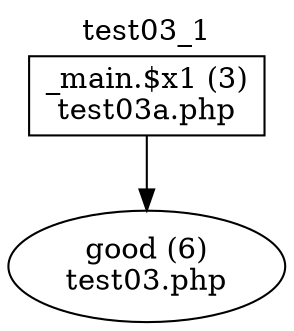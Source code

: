 digraph cfg {
  label="test03_1";
  labelloc=t;
  n1 [shape=box, label="_main.$x1 (3)\ntest03a.php"];
  n2 [shape=ellipse, label="good (6)\ntest03.php"];
  n1 -> n2;
}
